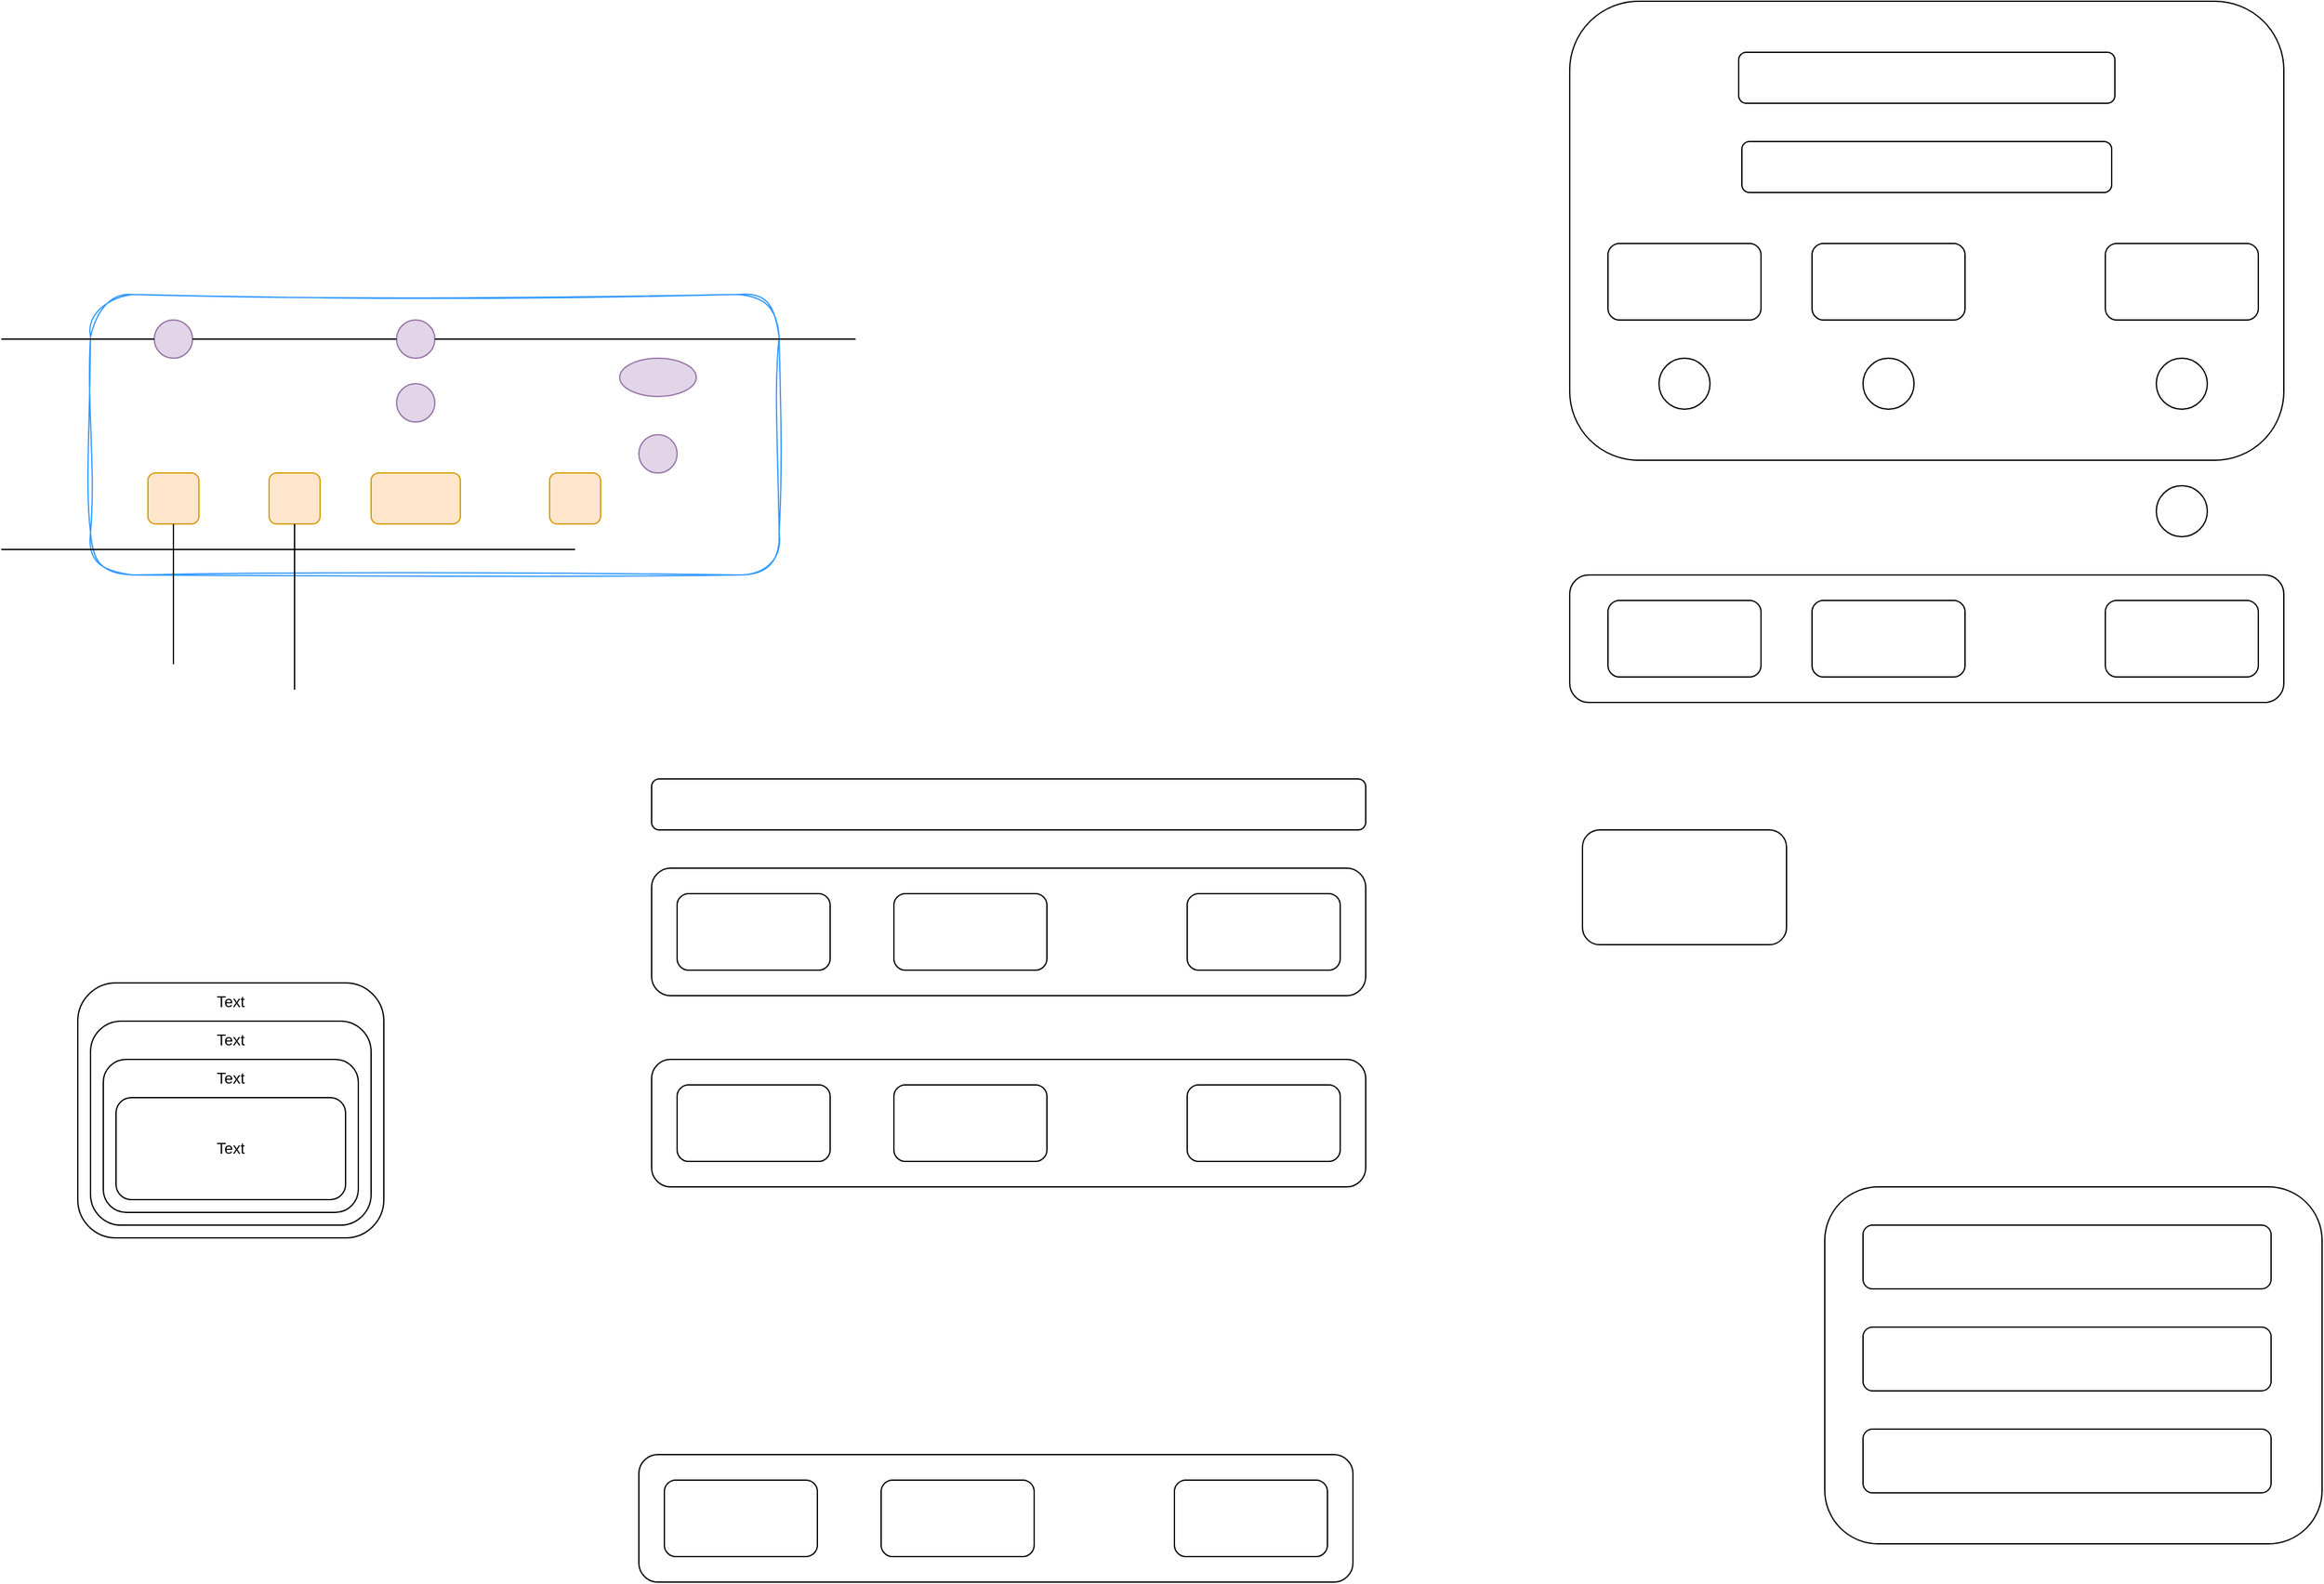 <mxfile version="26.1.1">
  <diagram name="第 1 页" id="X4bhso8mjWjQhcnnOzam">
    <mxGraphModel dx="851" dy="2042" grid="1" gridSize="10" guides="1" tooltips="1" connect="1" arrows="1" fold="1" page="1" pageScale="1" pageWidth="827" pageHeight="1169" math="0" shadow="0">
      <root>
        <mxCell id="0" />
        <mxCell id="1" parent="0" />
        <mxCell id="0uVwrEN7Zl0lme6d3kHN-1" value="" style="rounded=1;whiteSpace=wrap;html=1;sketch=1;curveFitting=1;jiggle=2;strokeColor=#3399FF;" parent="1" vertex="1">
          <mxGeometry x="100" y="210" width="540" height="220" as="geometry" />
        </mxCell>
        <mxCell id="0uVwrEN7Zl0lme6d3kHN-2" value="" style="rounded=1;whiteSpace=wrap;html=1;fillColor=#ffe6cc;strokeColor=#d79b00;" parent="1" vertex="1">
          <mxGeometry x="145" y="350" width="40" height="40" as="geometry" />
        </mxCell>
        <mxCell id="0uVwrEN7Zl0lme6d3kHN-3" value="" style="rounded=1;whiteSpace=wrap;html=1;fillColor=#ffe6cc;strokeColor=#d79b00;" parent="1" vertex="1">
          <mxGeometry x="240" y="350" width="40" height="40" as="geometry" />
        </mxCell>
        <mxCell id="0uVwrEN7Zl0lme6d3kHN-4" value="" style="rounded=1;whiteSpace=wrap;html=1;fillColor=#ffe6cc;strokeColor=#d79b00;" parent="1" vertex="1">
          <mxGeometry x="320" y="350" width="70" height="40" as="geometry" />
        </mxCell>
        <mxCell id="0uVwrEN7Zl0lme6d3kHN-5" value="" style="rounded=1;whiteSpace=wrap;html=1;fillColor=#ffe6cc;strokeColor=#d79b00;" parent="1" vertex="1">
          <mxGeometry x="460" y="350" width="40" height="40" as="geometry" />
        </mxCell>
        <mxCell id="0uVwrEN7Zl0lme6d3kHN-6" value="" style="ellipse;whiteSpace=wrap;html=1;aspect=fixed;fillColor=#e1d5e7;strokeColor=#9673a6;" parent="1" vertex="1">
          <mxGeometry x="340" y="280" width="30" height="30" as="geometry" />
        </mxCell>
        <mxCell id="0uVwrEN7Zl0lme6d3kHN-8" value="" style="ellipse;whiteSpace=wrap;html=1;aspect=fixed;fillColor=#e1d5e7;strokeColor=#9673a6;" parent="1" vertex="1">
          <mxGeometry x="150" y="230" width="30" height="30" as="geometry" />
        </mxCell>
        <mxCell id="0uVwrEN7Zl0lme6d3kHN-9" value="" style="ellipse;whiteSpace=wrap;html=1;aspect=fixed;fillColor=#e1d5e7;strokeColor=#9673a6;" parent="1" vertex="1">
          <mxGeometry x="340" y="230" width="30" height="30" as="geometry" />
        </mxCell>
        <mxCell id="0uVwrEN7Zl0lme6d3kHN-10" value="" style="ellipse;whiteSpace=wrap;html=1;fillColor=#e1d5e7;strokeColor=#9673a6;" parent="1" vertex="1">
          <mxGeometry x="515" y="260" width="60" height="30" as="geometry" />
        </mxCell>
        <mxCell id="0uVwrEN7Zl0lme6d3kHN-11" value="" style="ellipse;whiteSpace=wrap;html=1;aspect=fixed;fillColor=#e1d5e7;strokeColor=#9673a6;" parent="1" vertex="1">
          <mxGeometry x="530" y="320" width="30" height="30" as="geometry" />
        </mxCell>
        <mxCell id="0uVwrEN7Zl0lme6d3kHN-12" value="" style="endArrow=none;html=1;rounded=0;entryX=0;entryY=0.5;entryDx=0;entryDy=0;" parent="1" target="0uVwrEN7Zl0lme6d3kHN-8" edge="1">
          <mxGeometry width="50" height="50" relative="1" as="geometry">
            <mxPoint x="30" y="245" as="sourcePoint" />
            <mxPoint x="90" y="220" as="targetPoint" />
          </mxGeometry>
        </mxCell>
        <mxCell id="0uVwrEN7Zl0lme6d3kHN-13" value="" style="endArrow=none;html=1;rounded=0;exitX=1;exitY=0.5;exitDx=0;exitDy=0;entryX=0;entryY=0.5;entryDx=0;entryDy=0;" parent="1" source="0uVwrEN7Zl0lme6d3kHN-8" target="0uVwrEN7Zl0lme6d3kHN-9" edge="1">
          <mxGeometry width="50" height="50" relative="1" as="geometry">
            <mxPoint x="240" y="130" as="sourcePoint" />
            <mxPoint x="290" y="80" as="targetPoint" />
          </mxGeometry>
        </mxCell>
        <mxCell id="0uVwrEN7Zl0lme6d3kHN-17" value="" style="endArrow=none;html=1;rounded=0;exitX=1;exitY=0.5;exitDx=0;exitDy=0;" parent="1" source="0uVwrEN7Zl0lme6d3kHN-9" edge="1">
          <mxGeometry width="50" height="50" relative="1" as="geometry">
            <mxPoint x="370" y="245" as="sourcePoint" />
            <mxPoint x="700" y="245.0" as="targetPoint" />
          </mxGeometry>
        </mxCell>
        <mxCell id="0uVwrEN7Zl0lme6d3kHN-18" value="" style="endArrow=none;html=1;rounded=0;entryX=0.5;entryY=1;entryDx=0;entryDy=0;" parent="1" target="0uVwrEN7Zl0lme6d3kHN-2" edge="1">
          <mxGeometry width="50" height="50" relative="1" as="geometry">
            <mxPoint x="165" y="500" as="sourcePoint" />
            <mxPoint x="220" y="470" as="targetPoint" />
          </mxGeometry>
        </mxCell>
        <mxCell id="0uVwrEN7Zl0lme6d3kHN-19" value="" style="endArrow=none;html=1;rounded=0;entryX=0.5;entryY=1;entryDx=0;entryDy=0;" parent="1" target="0uVwrEN7Zl0lme6d3kHN-3" edge="1">
          <mxGeometry width="50" height="50" relative="1" as="geometry">
            <mxPoint x="260" y="520" as="sourcePoint" />
            <mxPoint x="280" y="390" as="targetPoint" />
          </mxGeometry>
        </mxCell>
        <mxCell id="0uVwrEN7Zl0lme6d3kHN-21" value="" style="endArrow=none;html=1;rounded=0;" parent="1" edge="1">
          <mxGeometry width="50" height="50" relative="1" as="geometry">
            <mxPoint x="30" y="410" as="sourcePoint" />
            <mxPoint x="480" y="410" as="targetPoint" />
          </mxGeometry>
        </mxCell>
        <mxCell id="_0N-Sy6J2zML003YdObA-2" value="" style="rounded=1;whiteSpace=wrap;html=1;" parent="1" vertex="1">
          <mxGeometry x="90" y="750" width="240" height="200" as="geometry" />
        </mxCell>
        <mxCell id="_0N-Sy6J2zML003YdObA-3" value="" style="rounded=1;whiteSpace=wrap;html=1;" parent="1" vertex="1">
          <mxGeometry x="100" y="780" width="220" height="160" as="geometry" />
        </mxCell>
        <mxCell id="_0N-Sy6J2zML003YdObA-4" value="" style="rounded=1;whiteSpace=wrap;html=1;" parent="1" vertex="1">
          <mxGeometry x="110" y="810" width="200" height="120" as="geometry" />
        </mxCell>
        <mxCell id="_0N-Sy6J2zML003YdObA-5" value="" style="rounded=1;whiteSpace=wrap;html=1;" parent="1" vertex="1">
          <mxGeometry x="120" y="840" width="180" height="80" as="geometry" />
        </mxCell>
        <mxCell id="_0N-Sy6J2zML003YdObA-6" value="Text" style="text;html=1;align=center;verticalAlign=middle;whiteSpace=wrap;rounded=0;" parent="1" vertex="1">
          <mxGeometry x="180" y="750" width="60" height="30" as="geometry" />
        </mxCell>
        <mxCell id="_0N-Sy6J2zML003YdObA-7" value="Text" style="text;html=1;align=center;verticalAlign=middle;whiteSpace=wrap;rounded=0;" parent="1" vertex="1">
          <mxGeometry x="180" y="780" width="60" height="30" as="geometry" />
        </mxCell>
        <mxCell id="_0N-Sy6J2zML003YdObA-8" value="Text" style="text;html=1;align=center;verticalAlign=middle;whiteSpace=wrap;rounded=0;" parent="1" vertex="1">
          <mxGeometry x="180" y="810" width="60" height="30" as="geometry" />
        </mxCell>
        <mxCell id="_0N-Sy6J2zML003YdObA-9" value="Text" style="text;html=1;align=center;verticalAlign=middle;whiteSpace=wrap;rounded=0;" parent="1" vertex="1">
          <mxGeometry x="180" y="865" width="60" height="30" as="geometry" />
        </mxCell>
        <mxCell id="7pnD-s4xEfT34ncrThPy-1" value="" style="rounded=1;whiteSpace=wrap;html=1;" vertex="1" parent="1">
          <mxGeometry x="540" y="660" width="560" height="100" as="geometry" />
        </mxCell>
        <mxCell id="7pnD-s4xEfT34ncrThPy-2" value="" style="rounded=1;whiteSpace=wrap;html=1;" vertex="1" parent="1">
          <mxGeometry x="560" y="680" width="120" height="60" as="geometry" />
        </mxCell>
        <mxCell id="7pnD-s4xEfT34ncrThPy-3" value="" style="rounded=1;whiteSpace=wrap;html=1;" vertex="1" parent="1">
          <mxGeometry x="730" y="680" width="120" height="60" as="geometry" />
        </mxCell>
        <mxCell id="7pnD-s4xEfT34ncrThPy-4" value="" style="rounded=1;whiteSpace=wrap;html=1;" vertex="1" parent="1">
          <mxGeometry x="960" y="680" width="120" height="60" as="geometry" />
        </mxCell>
        <mxCell id="7pnD-s4xEfT34ncrThPy-8" value="" style="rounded=1;whiteSpace=wrap;html=1;" vertex="1" parent="1">
          <mxGeometry x="1260" y="430" width="560" height="100" as="geometry" />
        </mxCell>
        <mxCell id="7pnD-s4xEfT34ncrThPy-9" value="" style="rounded=1;whiteSpace=wrap;html=1;" vertex="1" parent="1">
          <mxGeometry x="1290" y="450" width="120" height="60" as="geometry" />
        </mxCell>
        <mxCell id="7pnD-s4xEfT34ncrThPy-14" value="" style="rounded=1;whiteSpace=wrap;html=1;" vertex="1" parent="1">
          <mxGeometry x="1450" y="450" width="120" height="60" as="geometry" />
        </mxCell>
        <mxCell id="7pnD-s4xEfT34ncrThPy-15" value="" style="rounded=1;whiteSpace=wrap;html=1;" vertex="1" parent="1">
          <mxGeometry x="1680" y="450" width="120" height="60" as="geometry" />
        </mxCell>
        <mxCell id="7pnD-s4xEfT34ncrThPy-16" value="" style="rounded=1;whiteSpace=wrap;html=1;" vertex="1" parent="1">
          <mxGeometry x="1260" y="-20" width="560" height="360" as="geometry" />
        </mxCell>
        <mxCell id="7pnD-s4xEfT34ncrThPy-17" value="" style="rounded=1;whiteSpace=wrap;html=1;" vertex="1" parent="1">
          <mxGeometry x="1680" y="170" width="120" height="60" as="geometry" />
        </mxCell>
        <mxCell id="7pnD-s4xEfT34ncrThPy-18" value="" style="rounded=1;whiteSpace=wrap;html=1;" vertex="1" parent="1">
          <mxGeometry x="1450" y="170" width="120" height="60" as="geometry" />
        </mxCell>
        <mxCell id="7pnD-s4xEfT34ncrThPy-19" value="" style="rounded=1;whiteSpace=wrap;html=1;" vertex="1" parent="1">
          <mxGeometry x="1290" y="170" width="120" height="60" as="geometry" />
        </mxCell>
        <mxCell id="7pnD-s4xEfT34ncrThPy-20" value="" style="rounded=1;whiteSpace=wrap;html=1;" vertex="1" parent="1">
          <mxGeometry x="1395" y="90" width="290" height="40" as="geometry" />
        </mxCell>
        <mxCell id="7pnD-s4xEfT34ncrThPy-21" value="" style="rounded=1;whiteSpace=wrap;html=1;" vertex="1" parent="1">
          <mxGeometry x="540" y="590" width="560" height="40" as="geometry" />
        </mxCell>
        <mxCell id="7pnD-s4xEfT34ncrThPy-26" value="" style="rounded=1;whiteSpace=wrap;html=1;" vertex="1" parent="1">
          <mxGeometry x="530" y="1120" width="560" height="100" as="geometry" />
        </mxCell>
        <mxCell id="7pnD-s4xEfT34ncrThPy-27" value="" style="rounded=1;whiteSpace=wrap;html=1;" vertex="1" parent="1">
          <mxGeometry x="550" y="1140" width="120" height="60" as="geometry" />
        </mxCell>
        <mxCell id="7pnD-s4xEfT34ncrThPy-28" value="" style="rounded=1;whiteSpace=wrap;html=1;" vertex="1" parent="1">
          <mxGeometry x="720" y="1140" width="120" height="60" as="geometry" />
        </mxCell>
        <mxCell id="7pnD-s4xEfT34ncrThPy-29" value="" style="rounded=1;whiteSpace=wrap;html=1;" vertex="1" parent="1">
          <mxGeometry x="950" y="1140" width="120" height="60" as="geometry" />
        </mxCell>
        <mxCell id="7pnD-s4xEfT34ncrThPy-30" value="" style="rounded=1;whiteSpace=wrap;html=1;" vertex="1" parent="1">
          <mxGeometry x="1392.5" y="20" width="295" height="40" as="geometry" />
        </mxCell>
        <mxCell id="7pnD-s4xEfT34ncrThPy-31" value="" style="ellipse;whiteSpace=wrap;html=1;aspect=fixed;" vertex="1" parent="1">
          <mxGeometry x="1330" y="260" width="40" height="40" as="geometry" />
        </mxCell>
        <mxCell id="7pnD-s4xEfT34ncrThPy-32" value="" style="ellipse;whiteSpace=wrap;html=1;aspect=fixed;" vertex="1" parent="1">
          <mxGeometry x="1720" y="360" width="40" height="40" as="geometry" />
        </mxCell>
        <mxCell id="7pnD-s4xEfT34ncrThPy-33" value="" style="ellipse;whiteSpace=wrap;html=1;aspect=fixed;" vertex="1" parent="1">
          <mxGeometry x="1490" y="260" width="40" height="40" as="geometry" />
        </mxCell>
        <mxCell id="7pnD-s4xEfT34ncrThPy-34" value="" style="ellipse;whiteSpace=wrap;html=1;aspect=fixed;" vertex="1" parent="1">
          <mxGeometry x="1720" y="260" width="40" height="40" as="geometry" />
        </mxCell>
        <mxCell id="7pnD-s4xEfT34ncrThPy-35" value="" style="rounded=1;whiteSpace=wrap;html=1;" vertex="1" parent="1">
          <mxGeometry x="1270" y="630" width="160" height="90" as="geometry" />
        </mxCell>
        <mxCell id="7pnD-s4xEfT34ncrThPy-36" value="" style="rounded=1;whiteSpace=wrap;html=1;" vertex="1" parent="1">
          <mxGeometry x="1460" y="910" width="390" height="280" as="geometry" />
        </mxCell>
        <mxCell id="7pnD-s4xEfT34ncrThPy-37" value="" style="rounded=1;whiteSpace=wrap;html=1;" vertex="1" parent="1">
          <mxGeometry x="540" y="810" width="560" height="100" as="geometry" />
        </mxCell>
        <mxCell id="7pnD-s4xEfT34ncrThPy-38" value="" style="rounded=1;whiteSpace=wrap;html=1;" vertex="1" parent="1">
          <mxGeometry x="560" y="830" width="120" height="60" as="geometry" />
        </mxCell>
        <mxCell id="7pnD-s4xEfT34ncrThPy-39" value="" style="rounded=1;whiteSpace=wrap;html=1;" vertex="1" parent="1">
          <mxGeometry x="730" y="830" width="120" height="60" as="geometry" />
        </mxCell>
        <mxCell id="7pnD-s4xEfT34ncrThPy-40" value="" style="rounded=1;whiteSpace=wrap;html=1;" vertex="1" parent="1">
          <mxGeometry x="960" y="830" width="120" height="60" as="geometry" />
        </mxCell>
        <mxCell id="7pnD-s4xEfT34ncrThPy-41" value="" style="rounded=1;whiteSpace=wrap;html=1;" vertex="1" parent="1">
          <mxGeometry x="1490" y="940" width="320" height="50" as="geometry" />
        </mxCell>
        <mxCell id="7pnD-s4xEfT34ncrThPy-42" value="" style="rounded=1;whiteSpace=wrap;html=1;" vertex="1" parent="1">
          <mxGeometry x="1490" y="1020" width="320" height="50" as="geometry" />
        </mxCell>
        <mxCell id="7pnD-s4xEfT34ncrThPy-43" value="" style="rounded=1;whiteSpace=wrap;html=1;" vertex="1" parent="1">
          <mxGeometry x="1490" y="1100" width="320" height="50" as="geometry" />
        </mxCell>
      </root>
    </mxGraphModel>
  </diagram>
</mxfile>
